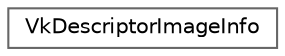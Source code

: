 digraph "类继承关系图"
{
 // LATEX_PDF_SIZE
  bgcolor="transparent";
  edge [fontname=Helvetica,fontsize=10,labelfontname=Helvetica,labelfontsize=10];
  node [fontname=Helvetica,fontsize=10,shape=box,height=0.2,width=0.4];
  rankdir="LR";
  Node0 [id="Node000000",label="VkDescriptorImageInfo",height=0.2,width=0.4,color="grey40", fillcolor="white", style="filled",URL="$struct_vk_descriptor_image_info.html",tooltip=" "];
}
